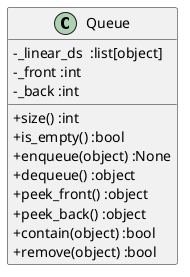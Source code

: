 @startuml

skinparam ClassAttributeIconSize 0
class Queue {
    -_linear_ds  :list[object]
    -_front :int
    -_back :int
    +size() :int
    +is_empty() :bool
    +enqueue(object) :None
    +dequeue() :object
    +peek_front() :object
    +peek_back() :object
    +contain(object) :bool
    +remove(object) :bool
}

@enduml